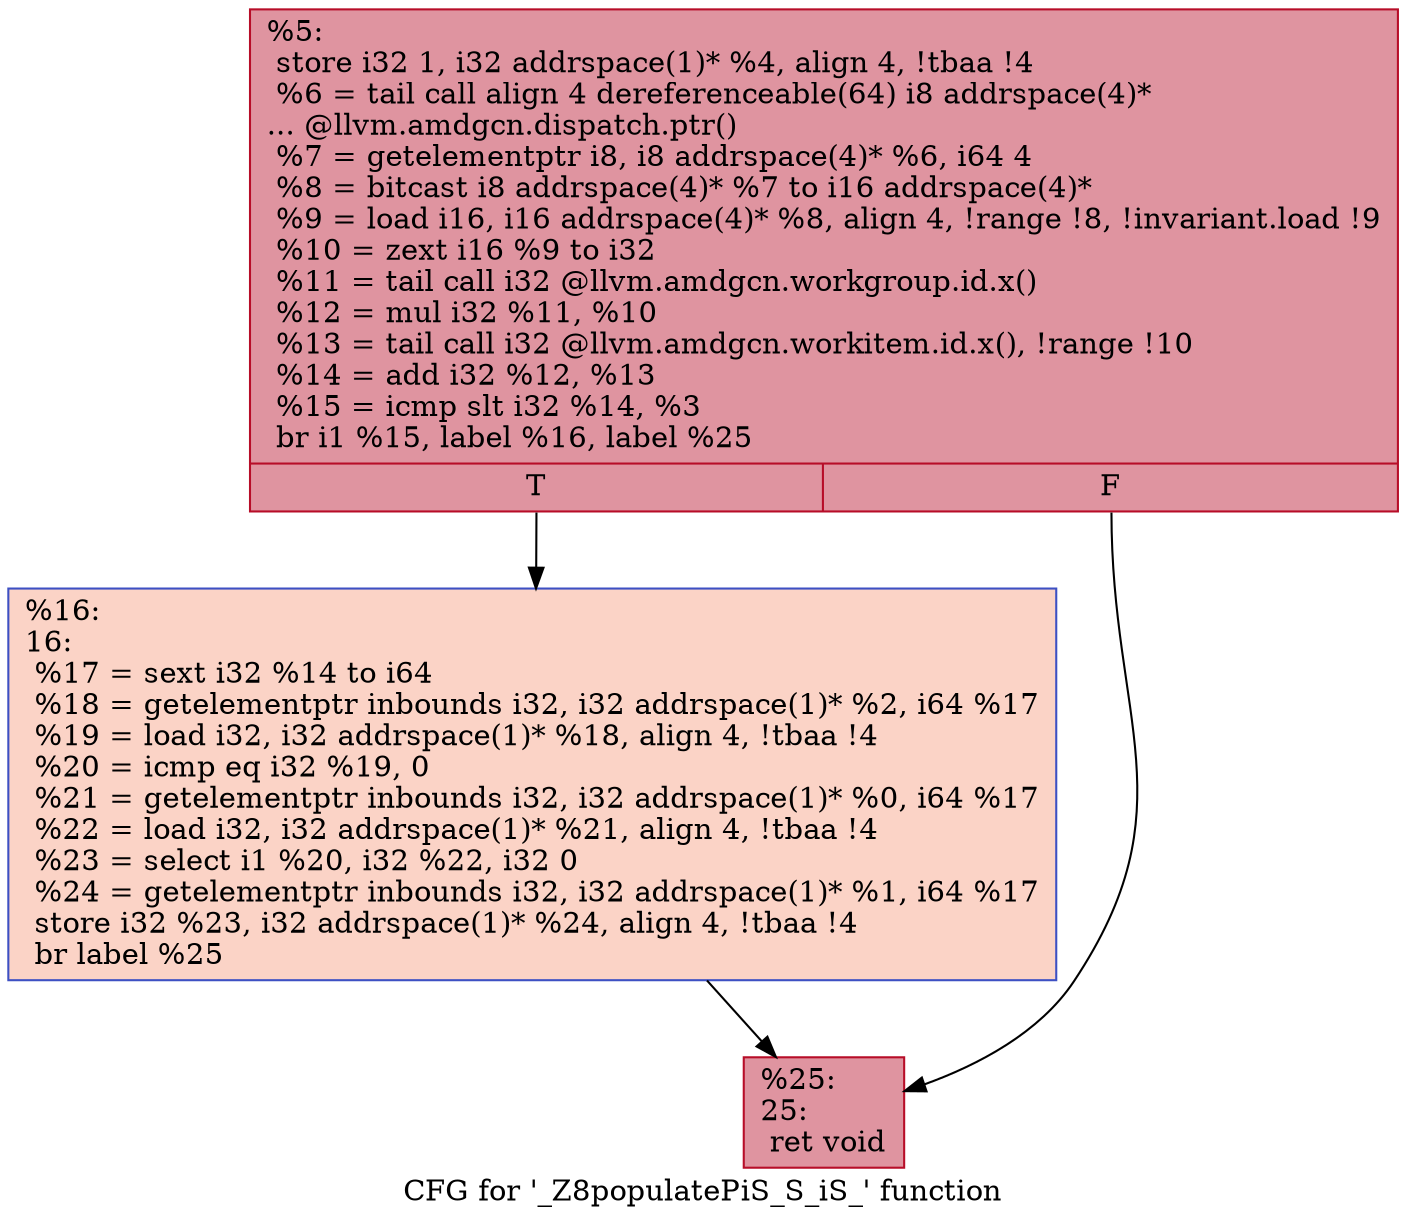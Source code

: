 digraph "CFG for '_Z8populatePiS_S_iS_' function" {
	label="CFG for '_Z8populatePiS_S_iS_' function";

	Node0x505f900 [shape=record,color="#b70d28ff", style=filled, fillcolor="#b70d2870",label="{%5:\l  store i32 1, i32 addrspace(1)* %4, align 4, !tbaa !4\l  %6 = tail call align 4 dereferenceable(64) i8 addrspace(4)*\l... @llvm.amdgcn.dispatch.ptr()\l  %7 = getelementptr i8, i8 addrspace(4)* %6, i64 4\l  %8 = bitcast i8 addrspace(4)* %7 to i16 addrspace(4)*\l  %9 = load i16, i16 addrspace(4)* %8, align 4, !range !8, !invariant.load !9\l  %10 = zext i16 %9 to i32\l  %11 = tail call i32 @llvm.amdgcn.workgroup.id.x()\l  %12 = mul i32 %11, %10\l  %13 = tail call i32 @llvm.amdgcn.workitem.id.x(), !range !10\l  %14 = add i32 %12, %13\l  %15 = icmp slt i32 %14, %3\l  br i1 %15, label %16, label %25\l|{<s0>T|<s1>F}}"];
	Node0x505f900:s0 -> Node0x50613b0;
	Node0x505f900:s1 -> Node0x5061440;
	Node0x50613b0 [shape=record,color="#3d50c3ff", style=filled, fillcolor="#f59c7d70",label="{%16:\l16:                                               \l  %17 = sext i32 %14 to i64\l  %18 = getelementptr inbounds i32, i32 addrspace(1)* %2, i64 %17\l  %19 = load i32, i32 addrspace(1)* %18, align 4, !tbaa !4\l  %20 = icmp eq i32 %19, 0\l  %21 = getelementptr inbounds i32, i32 addrspace(1)* %0, i64 %17\l  %22 = load i32, i32 addrspace(1)* %21, align 4, !tbaa !4\l  %23 = select i1 %20, i32 %22, i32 0\l  %24 = getelementptr inbounds i32, i32 addrspace(1)* %1, i64 %17\l  store i32 %23, i32 addrspace(1)* %24, align 4, !tbaa !4\l  br label %25\l}"];
	Node0x50613b0 -> Node0x5061440;
	Node0x5061440 [shape=record,color="#b70d28ff", style=filled, fillcolor="#b70d2870",label="{%25:\l25:                                               \l  ret void\l}"];
}
